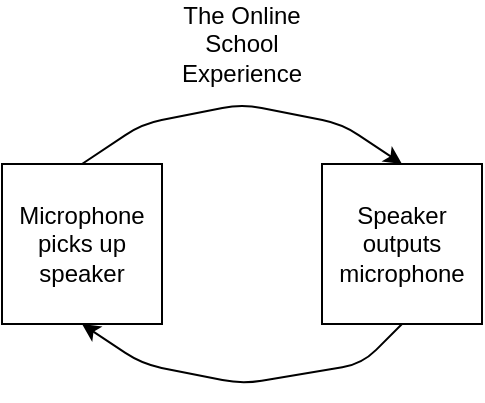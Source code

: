 <mxfile version="13.6.3" type="github">
  <diagram id="F9m3dsfEs_LRlSaXYQ2y" name="Page-1">
    <mxGraphModel dx="868" dy="450" grid="1" gridSize="10" guides="1" tooltips="1" connect="1" arrows="1" fold="1" page="1" pageScale="1" pageWidth="850" pageHeight="1100" math="0" shadow="0">
      <root>
        <mxCell id="0" />
        <mxCell id="1" parent="0" />
        <mxCell id="_TqlzUmV3FW6oKOLx6UM-1" value="Microphone picks up speaker" style="whiteSpace=wrap;html=1;aspect=fixed;" vertex="1" parent="1">
          <mxGeometry x="380" y="170" width="80" height="80" as="geometry" />
        </mxCell>
        <mxCell id="_TqlzUmV3FW6oKOLx6UM-2" value="Speaker outputs microphone" style="whiteSpace=wrap;html=1;aspect=fixed;" vertex="1" parent="1">
          <mxGeometry x="540" y="170" width="80" height="80" as="geometry" />
        </mxCell>
        <mxCell id="_TqlzUmV3FW6oKOLx6UM-5" value="" style="endArrow=classic;html=1;entryX=0.5;entryY=0;entryDx=0;entryDy=0;exitX=0.5;exitY=0;exitDx=0;exitDy=0;" edge="1" parent="1" source="_TqlzUmV3FW6oKOLx6UM-1" target="_TqlzUmV3FW6oKOLx6UM-2">
          <mxGeometry width="50" height="50" relative="1" as="geometry">
            <mxPoint x="400" y="210" as="sourcePoint" />
            <mxPoint x="450" y="160" as="targetPoint" />
            <Array as="points">
              <mxPoint x="450" y="150" />
              <mxPoint x="500" y="140" />
              <mxPoint x="550" y="150" />
            </Array>
          </mxGeometry>
        </mxCell>
        <mxCell id="_TqlzUmV3FW6oKOLx6UM-6" value="" style="endArrow=classic;html=1;entryX=0.5;entryY=1;entryDx=0;entryDy=0;exitX=0.5;exitY=1;exitDx=0;exitDy=0;" edge="1" parent="1" source="_TqlzUmV3FW6oKOLx6UM-2" target="_TqlzUmV3FW6oKOLx6UM-1">
          <mxGeometry width="50" height="50" relative="1" as="geometry">
            <mxPoint x="400" y="210" as="sourcePoint" />
            <mxPoint x="450" y="160" as="targetPoint" />
            <Array as="points">
              <mxPoint x="560" y="270" />
              <mxPoint x="500" y="280" />
              <mxPoint x="450" y="270" />
            </Array>
          </mxGeometry>
        </mxCell>
        <mxCell id="_TqlzUmV3FW6oKOLx6UM-7" value="The Online School Experience" style="text;html=1;strokeColor=none;fillColor=none;align=center;verticalAlign=middle;whiteSpace=wrap;rounded=0;" vertex="1" parent="1">
          <mxGeometry x="480" y="100" width="40" height="20" as="geometry" />
        </mxCell>
      </root>
    </mxGraphModel>
  </diagram>
</mxfile>
